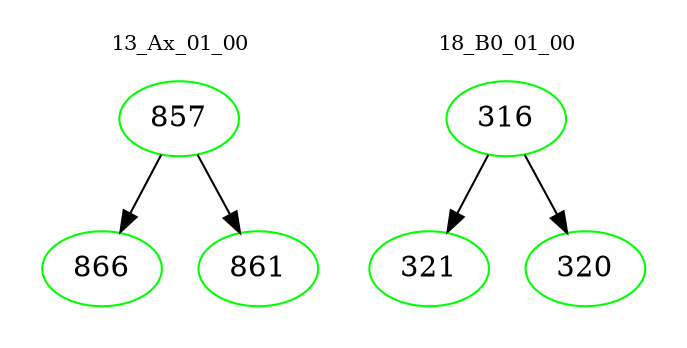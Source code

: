 digraph{
subgraph cluster_0 {
color = white
label = "13_Ax_01_00";
fontsize=10;
T0_857 [label="857", color="green"]
T0_857 -> T0_866 [color="black"]
T0_866 [label="866", color="green"]
T0_857 -> T0_861 [color="black"]
T0_861 [label="861", color="green"]
}
subgraph cluster_1 {
color = white
label = "18_B0_01_00";
fontsize=10;
T1_316 [label="316", color="green"]
T1_316 -> T1_321 [color="black"]
T1_321 [label="321", color="green"]
T1_316 -> T1_320 [color="black"]
T1_320 [label="320", color="green"]
}
}
